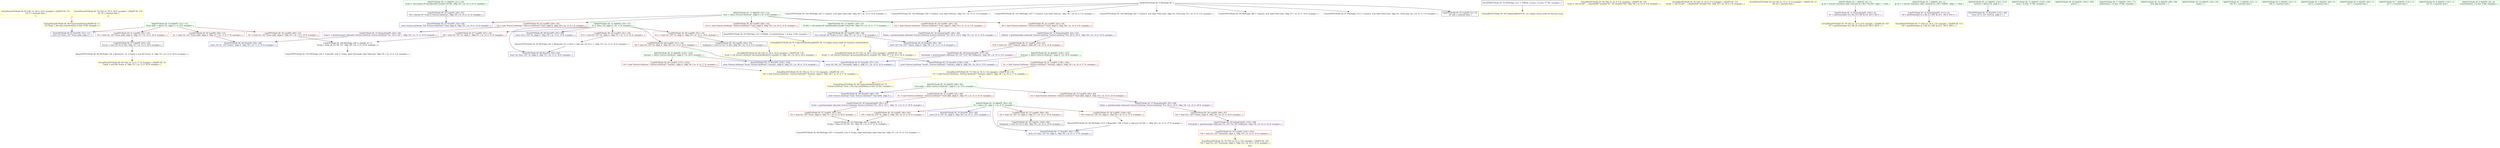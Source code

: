 digraph "VFG" {
	label="VFG";

	Node0x5faf82fee8d0 [shape=record,color=grey,label="{CmpVFGNode ID: 106 PAGEdge: [49 = cmp(48, 47, )]\n    %cmp = icmp slt i32 %6, %7, !dbg !44 \{ ln: 13  cl: 23  fl: example.c \}}"];
	Node0x5faf82fee8d0 -> Node0x5faf82fee1a0[style=solid];
	Node0x5faf82fee600 [shape=record,color=grey,label="{CmpVFGNode ID: 105 PAGEdge: [94 = cmp(93, 90, )]\n    %cmp = icmp slt i32 %0, %2, !dbg !32 \{ ln: 21  cl: 23  fl: example.c \}}"];
	Node0x5faf82fee600 -> Node0x5faf82fed6b0[style=solid];
	Node0x5faf82fee3d0 [shape=record,color=grey,label="{UnaryOPVFGNode ID: 104 PAGEdge: [45 = Unary(3, )]      br label %for.cond, !dbg !40 \{ ln: 13  cl: 10  fl: example.c \}}"];
	Node0x5faf82fee1a0 [shape=record,color=grey,label="{UnaryOPVFGNode ID: 103 PAGEdge: [50 = Unary(49, )]      br i1 %cmp, label %for.body, label %for.end, !dbg !45 \{ ln: 13  cl: 5  fl: example.c \}}"];
	Node0x5faf82fedf70 [shape=record,color=grey,label="{UnaryOPVFGNode ID: 102 PAGEdge: [59 = Unary(3, )]      br label %for.inc, !dbg !52 \{ ln: 15  cl: 5  fl: example.c \}}"];
	Node0x5faf82fedd40 [shape=record,color=grey,label="{UnaryOPVFGNode ID: 101 PAGEdge: [107 = Unary(3, )]      br label %for.inc, !dbg !39 \{ ln: 23  cl: 5  fl: example.c \}}"];
	Node0x5faf82fedb10 [shape=record,color=grey,label="{UnaryOPVFGNode ID: 100 PAGEdge: [65 = Unary(3, )]      br label %for.cond, !dbg !54, !llvm.loop !55 \{ ln: 13  cl: 5  fl: example.c \}}"];
	Node0x5faf82fed8e0 [shape=record,color=grey,label="{UnaryOPVFGNode ID: 99 PAGEdge: [88 = Unary(3, )]      br label %for.cond, !dbg !27 \{ ln: 21  cl: 10  fl: example.c \}}"];
	Node0x5faf82fed6b0 [shape=record,color=grey,label="{UnaryOPVFGNode ID: 98 PAGEdge: [95 = Unary(94, )]      br i1 %cmp, label %for.body, label %for.end, !dbg !33 \{ ln: 21  cl: 5  fl: example.c \}}"];
	Node0x5faf82fed410 [shape=record,color=grey,label="{UnaryOPVFGNode ID: 97 PAGEdge: [112 = Unary(3, )]      br label %for.cond, !dbg !41, !llvm.loop !42 \{ ln: 21  cl: 5  fl: example.c \}}"];
	Node0x5faf82fed1b0 [shape=record,color=grey,label="{BinaryOPVFGNode ID: 96 PAGEdge: [34 = Binary(35, 33, )]      %mul = mul i64 %conv, 4, !dbg !32 \{ ln: 12  cl: 29  fl: example.c \}}"];
	Node0x5faf82fed1b0 -> Node0x5faf82feb810[style=solid];
	Node0x5faf82fe3c90 [shape=record,color=grey,label="{BinaryOPVFGNode ID: 95 PAGEdge: [62 = Binary(63, 61, )]      %inc = add nsw i32 %12, 1, !dbg !53 \{ ln: 13  cl: 32  fl: example.c \}}"];
	Node0x5faf82fe3c90 -> Node0x5faf82fea9d0[style=solid];
	Node0x5faf82fa3780 [shape=record,color=grey,label="{BinaryOPVFGNode ID: 94 PAGEdge: [110 = Binary(63, 109, )]      %inc = add nsw i32 %8, 1, !dbg !40 \{ ln: 21  cl: 37  fl: example.c \}}"];
	Node0x5faf82fa3780 -> Node0x5faf82fead60[style=solid];
	Node0x5faf82fecaf0 [shape=record,color=black,label="{IntraPHIVFGNode ID: 93 PAGEdge: [10 = PHI(66, )]    createIntArray \{ in line: 9 file: example.c \}}"];
	Node0x5faf82fecaf0 -> Node0x5faf82fec700[style=solid];
	Node0x5faf82fa3680 [shape=record,color=black,label="{IntraPHIVFGNode ID: 92 PAGEdge: [121 = PHI(44, )]    main \{ in line: 27 file: example.c \}}"];
	Node0x5faf82fa3680 -> Node0x5faf82fec520[style=solid];
	Node0x5faf82fec700 [shape=record,color=yellow,penwidth=2,label="{FormalRetVFGNode ID: 91 Fun[createIntArray]RetPN ID: 10 unique return node for function createIntArray|{<s0>5|<s1>6}}"];
	Node0x5faf82fec700:s0 -> Node0x5faf82febcd0[style=solid,color=blue];
	Node0x5faf82fec700:s1 -> Node0x5faf82fec0f0[style=solid,color=blue];
	Node0x5faf82fec520 [shape=record,color=yellow,penwidth=2,label="{FormalRetVFGNode ID: 90 Fun[main]RetPN ID: 121 unique return node for function main}"];
	Node0x5faf82fe4470 [shape=record,color=yellow,penwidth=2,label="{FormalParmVFGNode ID: 89 Fun[createIntArray]ValPN ID: 11\n i32 %size \{ 0th arg createIntArray in line: 9 file: example.c \}}"];
	Node0x5faf82fe4470 -> Node0x5faf82fea2b0[style=solid];
	Node0x5faf82fa35b0 [shape=record,color=yellow,penwidth=2,label="{FormalParmVFGNode ID: 88 Fun[useIntArray]ValPN ID: 79\n %struct.IntArray* %arr \{ 0th arg useIntArray in line: 19 file: example.c \}}"];
	Node0x5faf82fa35b0 -> Node0x5faf82feab00[style=solid];
	Node0x5faf82fec0f0 [shape=record,color=yellow,penwidth=2,label="{ActualRetVFGNode ID: 87 CS[\{ ln: 29  cl: 24  fl: example.c \}]ValPN ID: 134\n   %call1 = call %struct.IntArray* @createIntArray(i32 noundef 10), !dbg !27 \{ ln: 29  cl: 24  fl: example.c \}}"];
	Node0x5faf82fec0f0 -> Node0x5faf82feb0f0[style=solid];
	Node0x5faf82febf90 [shape=record,color=yellow,penwidth=2,label="{ActualRetVFGNode ID: 86 CS[\{ ln: 22  cl: 9  fl: example.c \}]ValPN ID: 104\n   %call = call i32 (i8*, ...) @printf(i8* noundef %7, i32 noundef %6), !dbg !38 \{ ln: 22  cl: 9  fl: example.c \}}"];
	Node0x5faf82febe30 [shape=record,color=yellow,penwidth=2,label="{ActualRetVFGNode ID: 85 CS[\{ ln: 24  cl: 5  fl: example.c \}]ValPN ID: 114\n   %call1 = call i32 (i8*, ...) @printf(i8* noundef %9), !dbg !45 \{ ln: 24  cl: 5  fl: example.c \}}"];
	Node0x5faf82febcd0 [shape=record,color=yellow,penwidth=2,label="{ActualRetVFGNode ID: 84 CS[\{ ln: 28  cl: 24  fl: example.c \}]ValPN ID: 130\n   %call = call %struct.IntArray* @createIntArray(i32 noundef 5), !dbg !24 \{ ln: 28  cl: 24  fl: example.c \}}"];
	Node0x5faf82febcd0 -> Node0x5faf82feafc0[style=solid];
	Node0x5faf82febba0 [shape=record,color=yellow,penwidth=2,label="{ActualParmVFGNode ID: 83 CS[\{ ln: 10  cl: 21  fl: example.c \}]ValPN ID: 23\n i64 16 \{ constant data \}}"];
	Node0x5faf82feba70 [shape=record,color=yellow,penwidth=2,label="{ActualParmVFGNode ID: 82 CS[\{ ln: 28  cl: 24  fl: example.c \}]ValPN ID: 131\n i32 5 \{ constant data \}|{<s0>5}}"];
	Node0x5faf82feba70:s0 -> Node0x5faf82fe4470[style=solid,color=red];
	Node0x5faf82feb940 [shape=record,color=yellow,penwidth=2,label="{ActualParmVFGNode ID: 81 CS[\{ ln: 31  cl: 5  fl: example.c \}]ValPN ID: 137\n   %0 = load %struct.IntArray*, %struct.IntArray** %array1, align 8, !dbg !28 \{ ln: 31  cl: 17  fl: example.c \}|{<s0>7}}"];
	Node0x5faf82feb940:s0 -> Node0x5faf82fa35b0[style=solid,color=red];
	Node0x5faf82feb810 [shape=record,color=yellow,penwidth=2,label="{ActualParmVFGNode ID: 80 CS[\{ ln: 12  cl: 17  fl: example.c \}]ValPN ID: 34\n   %mul = mul i64 %conv, 4, !dbg !32 \{ ln: 12  cl: 29  fl: example.c \}}"];
	Node0x5faf82feb6e0 [shape=record,color=yellow,penwidth=2,label="{ActualParmVFGNode ID: 79 CS[\{ ln: 22  cl: 9  fl: example.c \}]ValPN ID: 102\n   %6 = load i32, i32* %arrayidx, align 4, !dbg !34 \{ ln: 22  cl: 23  fl: example.c \}}"];
	Node0x5faf82feb5b0 [shape=record,color=yellow,penwidth=2,label="{ActualParmVFGNode ID: 78 CS[\{ ln: 22  cl: 9  fl: example.c \}]ValPN ID: 103\n   %7 = getelementptr [4 x i8], [4 x i8]* @.str, i64 0, i64 0 \{  \}}"];
	Node0x5faf82feb480 [shape=record,color=yellow,penwidth=2,label="{ActualParmVFGNode ID: 77 CS[\{ ln: 24  cl: 5  fl: example.c \}]ValPN ID: 113\n   %9 = getelementptr [2 x i8], [2 x i8]* @.str.1, i64 0, i64 0 \{  \}}"];
	Node0x5faf82feb350 [shape=record,color=yellow,penwidth=2,label="{ActualParmVFGNode ID: 76 CS[\{ ln: 29  cl: 24  fl: example.c \}]ValPN ID: 135\n i32 10 \{ constant data \}|{<s0>6}}"];
	Node0x5faf82feb350:s0 -> Node0x5faf82fe4470[style=solid,color=red];
	Node0x5faf82feb220 [shape=record,color=yellow,penwidth=2,label="{ActualParmVFGNode ID: 75 CS[\{ ln: 32  cl: 5  fl: example.c \}]ValPN ID: 139\n   %1 = load %struct.IntArray*, %struct.IntArray** %array2, align 8, !dbg !30 \{ ln: 32  cl: 17  fl: example.c \}|{<s0>8}}"];
	Node0x5faf82feb220:s0 -> Node0x5faf82fa35b0[style=solid,color=red];
	Node0x5faf82feb0f0 [shape=record,color=blue,label="{StoreVFGNode ID: 74 StorePE: [126\<--134]  \n   store %struct.IntArray* %call1, %struct.IntArray** %array2, align 8, !dbg !26 \{ ln: 29  cl: 15  fl: example.c \}}"];
	Node0x5faf82feafc0 [shape=record,color=blue,label="{StoreVFGNode ID: 73 StorePE: [124\<--130]  \n   store %struct.IntArray* %call, %struct.IntArray** %array1, align 8, !dbg !23 \{ ln: 28  cl: 15  fl: example.c \}}"];
	Node0x5faf82feae90 [shape=record,color=blue,label="{StoreVFGNode ID: 72 StorePE: [122\<--44]  \n   store i32 0, i32* %retval, align 4 \{  \}}"];
	Node0x5faf82fead60 [shape=record,color=blue,label="{StoreVFGNode ID: 71 StorePE: [82\<--110]  \n   store i32 %inc, i32* %i, align 4, !dbg !40 \{ ln: 21  cl: 37  fl: example.c \}}"];
	Node0x5faf82feac30 [shape=record,color=blue,label="{StoreVFGNode ID: 70 StorePE: [82\<--44]  \n   store i32 0, i32* %i, align 4, !dbg !26 \{ ln: 21  cl: 14  fl: example.c \}}"];
	Node0x5faf82feab00 [shape=record,color=blue,label="{StoreVFGNode ID: 69 StorePE: [80\<--79]  \n   store %struct.IntArray* %arr, %struct.IntArray** %arr.addr, align 8 \{  \}}"];
	Node0x5faf82fea9d0 [shape=record,color=blue,label="{StoreVFGNode ID: 68 StorePE: [16\<--62]  \n   store i32 %inc, i32* %i, align 4, !dbg !53 \{ ln: 13  cl: 32  fl: example.c \}}"];
	Node0x5faf82fea8a0 [shape=record,color=blue,label="{StoreVFGNode ID: 67 StorePE: [57\<--51]  \n   store i32 %8, i32* %arrayidx, align 4, !dbg !51 \{ ln: 14  cl: 22  fl: example.c \}}"];
	Node0x5faf82fea770 [shape=record,color=blue,label="{StoreVFGNode ID: 66 StorePE: [16\<--44]  \n   store i32 0, i32* %i, align 4, !dbg !39 \{ ln: 13  cl: 14  fl: example.c \}}"];
	Node0x5faf82fea640 [shape=record,color=blue,label="{StoreVFGNode ID: 65 StorePE: [40\<--38]  \n   store i32* %4, i32** %data, align 8, !dbg !36 \{ ln: 12  cl: 15  fl: example.c \}}"];
	Node0x5faf82fea510 [shape=record,color=blue,label="{StoreVFGNode ID: 64 StorePE: [30\<--28]  \n   store i32 %1, i32* %size1, align 8, !dbg !30 \{ ln: 11  cl: 15  fl: example.c \}}"];
	Node0x5faf82fea3e0 [shape=record,color=blue,label="{StoreVFGNode ID: 63 StorePE: [14\<--26]  \n   store %struct.IntArray* %0, %struct.IntArray** %arr, align 8, !dbg !25 \{ ln: 10  cl: 15  fl: example.c \}}"];
	Node0x5faf82fea2b0 [shape=record,color=blue,label="{StoreVFGNode ID: 62 StorePE: [12\<--11]  \n   store i32 %size, i32* %size.addr, align 4 \{  \}}"];
	Node0x5faf82fea150 [shape=record,color=red,label="{LoadVFGNode ID: 61 LoadPE: [139\<--126]  \n   %1 = load %struct.IntArray*, %struct.IntArray** %array2, align 8, !dbg !30 \{ ln: 32  cl: 17  fl: example.c \}}"];
	Node0x5faf82fea150 -> Node0x5faf82feb220[style=solid];
	Node0x5faf82fe9bf0 [shape=record,color=red,label="{LoadVFGNode ID: 60 LoadPE: [137\<--124]  \n   %0 = load %struct.IntArray*, %struct.IntArray** %array1, align 8, !dbg !28 \{ ln: 31  cl: 17  fl: example.c \}}"];
	Node0x5faf82fe9bf0 -> Node0x5faf82feb940[style=solid];
	Node0x5faf82fe9a90 [shape=record,color=red,label="{LoadVFGNode ID: 59 LoadPE: [102\<--101]  \n   %6 = load i32, i32* %arrayidx, align 4, !dbg !34 \{ ln: 22  cl: 23  fl: example.c \}}"];
	Node0x5faf82fe9a90 -> Node0x5faf82feb6e0[style=solid];
	Node0x5faf82fe6ff0 [shape=record,color=black,label="{CopyVFGNode ID: 28 CopyPE: [38\<--36]  \n   %4 = bitcast i8* %call2 to i32*, !dbg !33 \{ ln: 12  cl: 17  fl: example.c \}}"];
	Node0x5faf82fe6ff0 -> Node0x5faf82fea640[style=solid];
	Node0x5faf82fe6e90 [shape=record,color=black,label="{CopyVFGNode ID: 27 CopyPE: [33\<--32]  \n   %conv = sext i32 %3 to i64, !dbg !31 \{ ln: 12  cl: 24  fl: example.c \}}"];
	Node0x5faf82fe6e90 -> Node0x5faf82fed1b0[style=solid];
	Node0x5faf82fe6d30 [shape=record,color=black,label="{CopyVFGNode ID: 26 CopyPE: [26\<--21]  \n   %0 = bitcast i8* %call to %struct.IntArray*, !dbg !26 \{ ln: 10  cl: 21  fl: example.c \}}"];
	Node0x5faf82fe6d30 -> Node0x5faf82fea3e0[style=solid];
	Node0x5faf82fe6bd0 [shape=record,color=black,label="{CopyVFGNode ID: 25 CopyPE: [2\<--3]  \n i8* null \{ constant data \}}"];
	Node0x5faf82fe6a70 [shape=record,color=green,label="{AddrVFGNode ID: 24 AddrPE: [126\<--127]  \n   %array2 = alloca %struct.IntArray*, align 8 \{ ln: 29 fl: example.c \}}"];
	Node0x5faf82fe6a70 -> Node0x5faf82fea150[style=solid];
	Node0x5faf82fe6a70 -> Node0x5faf82feb0f0[style=solid];
	Node0x5faf82fe6910 [shape=record,color=green,label="{AddrVFGNode ID: 23 AddrPE: [124\<--125]  \n   %array1 = alloca %struct.IntArray*, align 8 \{ ln: 28 fl: example.c \}}"];
	Node0x5faf82fe6910 -> Node0x5faf82fe9bf0[style=solid];
	Node0x5faf82fe6910 -> Node0x5faf82feafc0[style=solid];
	Node0x5faf82fe6750 [shape=record,color=green,label="{AddrVFGNode ID: 22 AddrPE: [122\<--123]  \n   %retval = alloca i32, align 4 \{  \}}"];
	Node0x5faf82fe6750 -> Node0x5faf82feae90[style=solid];
	Node0x5faf82fe65f0 [shape=record,color=green,label="{AddrVFGNode ID: 21 AddrPE: [119\<--120]  \n main \{ in line: 27 file: example.c \}}"];
	Node0x5faf82fe63a0 [shape=record,color=green,label="{AddrVFGNode ID: 20 AddrPE: [105\<--106]  \n printf \{  \}}"];
	Node0x5faf82fe6240 [shape=record,color=green,label="{AddrVFGNode ID: 19 AddrPE: [82\<--83]  \n   %i = alloca i32, align 4 \{ ln: 21 fl: example.c \}}"];
	Node0x5faf82fe6240 -> Node0x5faf82fe93b0[style=solid];
	Node0x5faf82fe6240 -> Node0x5faf82fe9510[style=solid];
	Node0x5faf82fe6240 -> Node0x5faf82fe9670[style=solid];
	Node0x5faf82fe6240 -> Node0x5faf82feac30[style=solid];
	Node0x5faf82fe6240 -> Node0x5faf82fead60[style=solid];
	Node0x5faf82fe60e0 [shape=record,color=green,label="{AddrVFGNode ID: 18 AddrPE: [80\<--81]  \n   %arr.addr = alloca %struct.IntArray*, align 8 \{ ln: 19 fl: example.c \}}"];
	Node0x5faf82fe60e0 -> Node0x5faf82fe90f0[style=solid];
	Node0x5faf82fe60e0 -> Node0x5faf82fe9250[style=solid];
	Node0x5faf82fe60e0 -> Node0x5faf82feab00[style=solid];
	Node0x5faf82fe5f80 [shape=record,color=green,label="{AddrVFGNode ID: 17 AddrPE: [76\<--77]  \n useIntArray \{ in line: 19 file: example.c \}}"];
	Node0x5faf82fe5e20 [shape=record,color=green,label="{AddrVFGNode ID: 16 AddrPE: [68\<--69]  \n llvm.dbg.declare \{  \}}"];
	Node0x5faf82fe5cc0 [shape=record,color=green,label="{AddrVFGNode ID: 15 AddrPE: [36\<--37]  \n   %call2 = call noalias i8* @malloc(i64 noundef %mul) #4, !dbg !33 \{ ln: 12  cl: 17  fl: example.c \}}"];
	Node0x5faf82fe5cc0 -> Node0x5faf82fe6ff0[style=solid];
	Node0x5faf82fe5a70 [shape=record,color=green,label="{AddrVFGNode ID: 14 AddrPE: [24\<--25]  \n malloc \{  \}}"];
	Node0x5faf82fe5910 [shape=record,color=green,label="{AddrVFGNode ID: 13 AddrPE: [21\<--22]  \n   %call = call noalias i8* @malloc(i64 noundef 16) #4, !dbg !26 \{ ln: 10  cl: 21  fl: example.c \}}"];
	Node0x5faf82fe5910 -> Node0x5faf82fe6d30[style=solid];
	Node0x5faf82f49cb0 [shape=record,color=grey,label="{NullPtrVFGNode ID: 0 PAGNode ID: 3\n}"];
	Node0x5faf82f49cb0 -> Node0x5faf82fe6bd0[style=solid];
	Node0x5faf82f49cb0 -> Node0x5faf82fed410[style=solid];
	Node0x5faf82f49cb0 -> Node0x5faf82fed8e0[style=solid];
	Node0x5faf82f49cb0 -> Node0x5faf82fedb10[style=solid];
	Node0x5faf82f49cb0 -> Node0x5faf82fedd40[style=solid];
	Node0x5faf82f49cb0 -> Node0x5faf82fedf70[style=solid];
	Node0x5faf82f49cb0 -> Node0x5faf82fee3d0[style=solid];
	Node0x5faf82fa3840 [shape=record,color=green,label="{AddrVFGNode ID: 1 AddrPE: [4\<--1]  \n @.str = private unnamed_addr constant [4 x i8] c\"%d \\00\", align 1 \{ Glob  \}}"];
	Node0x5faf82fa3840 -> Node0x5faf82fe7410[style=solid];
	Node0x5faf82fe2de0 [shape=record,color=green,label="{AddrVFGNode ID: 2 AddrPE: [6\<--1]  \n @.str.1 = private unnamed_addr constant [2 x i8] c\"\\0A\\00\", align 1 \{ Glob  \}}"];
	Node0x5faf82fe2de0 -> Node0x5faf82fe7570[style=solid];
	Node0x5faf82fe2e70 [shape=record,color=green,label="{AddrVFGNode ID: 3 AddrPE: [23\<--1]  \n i64 16 \{ constant data \}}"];
	Node0x5faf82fe2f00 [shape=record,color=green,label="{AddrVFGNode ID: 4 AddrPE: [35\<--1]  \n i64 4 \{ constant data \}}"];
	Node0x5faf82fe2f90 [shape=record,color=green,label="{AddrVFGNode ID: 5 AddrPE: [44\<--1]  \n i32 0 \{ constant data \}}"];
	Node0x5faf82fe3080 [shape=record,color=green,label="{AddrVFGNode ID: 6 AddrPE: [63\<--1]  \n i32 1 \{ constant data \}}"];
	Node0x5faf82fe31a0 [shape=record,color=green,label="{AddrVFGNode ID: 7 AddrPE: [131\<--1]  \n i32 5 \{ constant data \}}"];
	Node0x5faf82fe32c0 [shape=record,color=green,label="{AddrVFGNode ID: 8 AddrPE: [135\<--1]  \n i32 10 \{ constant data \}}"];
	Node0x5faf82fe33e0 [shape=record,color=green,label="{AddrVFGNode ID: 9 AddrPE: [8\<--9]  \n createIntArray \{ in line: 9 file: example.c \}}"];
	Node0x5faf82fe3500 [shape=record,color=green,label="{AddrVFGNode ID: 10 AddrPE: [12\<--13]  \n   %size.addr = alloca i32, align 4 \{ ln: 9 fl: example.c \}}"];
	Node0x5faf82fe3500 -> Node0x5faf82fe8070[style=solid];
	Node0x5faf82fe3500 -> Node0x5faf82fe81d0[style=solid];
	Node0x5faf82fe3500 -> Node0x5faf82fe8330[style=solid];
	Node0x5faf82fe3500 -> Node0x5faf82fea2b0[style=solid];
	Node0x5faf82fe3740 [shape=record,color=green,label="{AddrVFGNode ID: 11 AddrPE: [14\<--15]  \n   %arr = alloca %struct.IntArray*, align 8 \{ ln: 10 fl: example.c \}}"];
	Node0x5faf82fe3740 -> Node0x5faf82fe8490[style=solid];
	Node0x5faf82fe3740 -> Node0x5faf82fe85f0[style=solid];
	Node0x5faf82fe3740 -> Node0x5faf82fe8750[style=solid];
	Node0x5faf82fe3740 -> Node0x5faf82fe88b0[style=solid];
	Node0x5faf82fe3740 -> Node0x5faf82fea3e0[style=solid];
	Node0x5faf82fe38a0 [shape=record,color=green,label="{AddrVFGNode ID: 12 AddrPE: [16\<--17]  \n   %i = alloca i32, align 4 \{ ln: 13 fl: example.c \}}"];
	Node0x5faf82fe38a0 -> Node0x5faf82fe8a10[style=solid];
	Node0x5faf82fe38a0 -> Node0x5faf82fe8b70[style=solid];
	Node0x5faf82fe38a0 -> Node0x5faf82fe8cd0[style=solid];
	Node0x5faf82fe38a0 -> Node0x5faf82fe8e30[style=solid];
	Node0x5faf82fe38a0 -> Node0x5faf82fea770[style=solid];
	Node0x5faf82fe38a0 -> Node0x5faf82fea9d0[style=solid];
	Node0x5faf82fe7150 [shape=record,color=black,label="{CopyVFGNode ID: 29 CopyPE: [56\<--55]  \n   %idxprom = sext i32 %11 to i64, !dbg !48 \{ ln: 14  cl: 9  fl: example.c \}}"];
	Node0x5faf82fe72b0 [shape=record,color=black,label="{CopyVFGNode ID: 30 CopyPE: [100\<--99]  \n   %idxprom = sext i32 %5 to i64, !dbg !34 \{ ln: 22  cl: 23  fl: example.c \}}"];
	Node0x5faf82fe7410 [shape=record,color=purple,label="{GepVFGNode ID: 31 NormalGepPE: [103\<--4]  \n   %7 = getelementptr [4 x i8], [4 x i8]* @.str, i64 0, i64 0 \{  \}}"];
	Node0x5faf82fe7410 -> Node0x5faf82feb5b0[style=solid];
	Node0x5faf82fe7570 [shape=record,color=purple,label="{GepVFGNode ID: 32 NormalGepPE: [113\<--6]  \n   %9 = getelementptr [2 x i8], [2 x i8]* @.str.1, i64 0, i64 0 \{  \}}"];
	Node0x5faf82fe7570 -> Node0x5faf82feb480[style=solid];
	Node0x5faf82fe76d0 [shape=record,color=purple,label="{GepVFGNode ID: 33 NormalGepPE: [30\<--29]  \n   %size1 = getelementptr inbounds %struct.IntArray, %struct.IntArray* %2, i32 0, i32 1, !dbg !29 \{ ln: 11  cl: 10  fl: example.c \}}"];
	Node0x5faf82fe76d0 -> Node0x5faf82fea510[style=solid];
	Node0x5faf82fe7830 [shape=record,color=purple,label="{GepVFGNode ID: 34 NormalGepPE: [40\<--39]  \n   %data = getelementptr inbounds %struct.IntArray, %struct.IntArray* %5, i32 0, i32 0, !dbg !35 \{ ln: 12  cl: 10  fl: example.c \}}"];
	Node0x5faf82fe7830 -> Node0x5faf82fea640[style=solid];
	Node0x5faf82fe7990 [shape=record,color=purple,label="{GepVFGNode ID: 35 NormalGepPE: [53\<--52]  \n   %data4 = getelementptr inbounds %struct.IntArray, %struct.IntArray* %9, i32 0, i32 0, !dbg !49 \{ ln: 14  cl: 14  fl: example.c \}}"];
	Node0x5faf82fe7990 -> Node0x5faf82fe8f90[style=solid];
	Node0x5faf82fe7af0 [shape=record,color=purple,label="{GepVFGNode ID: 36 NormalGepPE: [92\<--91]  \n   %size = getelementptr inbounds %struct.IntArray, %struct.IntArray* %1, i32 0, i32 1, !dbg !31 \{ ln: 21  cl: 30  fl: example.c \}}"];
	Node0x5faf82fe7af0 -> Node0x5faf82fe97d0[style=solid];
	Node0x5faf82fe7c50 [shape=record,color=purple,label="{GepVFGNode ID: 37 NormalGepPE: [97\<--96]  \n   %data = getelementptr inbounds %struct.IntArray, %struct.IntArray* %3, i32 0, i32 0, !dbg !36 \{ ln: 22  cl: 28  fl: example.c \}}"];
	Node0x5faf82fe7c50 -> Node0x5faf82fe9930[style=solid];
	Node0x5faf82fe7db0 [shape=record,color=purple,label="{GepVFGNode ID: 38 VariantGepPE: [57\<--54]  \n   %arrayidx = getelementptr inbounds i32, i32* %10, i64 %idxprom, !dbg !48 \{ ln: 14  cl: 9  fl: example.c \}}"];
	Node0x5faf82fe7db0 -> Node0x5faf82fea8a0[style=solid];
	Node0x5faf82fe7f10 [shape=record,color=purple,label="{GepVFGNode ID: 39 VariantGepPE: [101\<--98]  \n   %arrayidx = getelementptr inbounds i32, i32* %4, i64 %idxprom, !dbg !34 \{ ln: 22  cl: 23  fl: example.c \}}"];
	Node0x5faf82fe7f10 -> Node0x5faf82fe9a90[style=solid];
	Node0x5faf82fe8070 [shape=record,color=red,label="{LoadVFGNode ID: 40 LoadPE: [28\<--12]  \n   %1 = load i32, i32* %size.addr, align 4, !dbg !27 \{ ln: 11  cl: 17  fl: example.c \}}"];
	Node0x5faf82fe8070 -> Node0x5faf82fea510[style=solid];
	Node0x5faf82fe81d0 [shape=record,color=red,label="{LoadVFGNode ID: 41 LoadPE: [32\<--12]  \n   %3 = load i32, i32* %size.addr, align 4, !dbg !31 \{ ln: 12  cl: 24  fl: example.c \}}"];
	Node0x5faf82fe81d0 -> Node0x5faf82fe6e90[style=solid];
	Node0x5faf82fe8330 [shape=record,color=red,label="{LoadVFGNode ID: 42 LoadPE: [48\<--12]  \n   %7 = load i32, i32* %size.addr, align 4, !dbg !43 \{ ln: 13  cl: 25  fl: example.c \}}"];
	Node0x5faf82fe8330 -> Node0x5faf82fee8d0[style=solid];
	Node0x5faf82fe8490 [shape=record,color=red,label="{LoadVFGNode ID: 43 LoadPE: [29\<--14]  \n   %2 = load %struct.IntArray*, %struct.IntArray** %arr, align 8, !dbg !28 \{ ln: 11  cl: 5  fl: example.c \}}"];
	Node0x5faf82fe8490 -> Node0x5faf82fe76d0[style=solid];
	Node0x5faf82fe85f0 [shape=record,color=red,label="{LoadVFGNode ID: 44 LoadPE: [39\<--14]  \n   %5 = load %struct.IntArray*, %struct.IntArray** %arr, align 8, !dbg !34 \{ ln: 12  cl: 5  fl: example.c \}}"];
	Node0x5faf82fe85f0 -> Node0x5faf82fe7830[style=solid];
	Node0x5faf82fe8750 [shape=record,color=red,label="{LoadVFGNode ID: 45 LoadPE: [52\<--14]  \n   %9 = load %struct.IntArray*, %struct.IntArray** %arr, align 8, !dbg !48 \{ ln: 14  cl: 9  fl: example.c \}}"];
	Node0x5faf82fe8750 -> Node0x5faf82fe7990[style=solid];
	Node0x5faf82fe88b0 [shape=record,color=red,label="{LoadVFGNode ID: 46 LoadPE: [66\<--14]  \n   %13 = load %struct.IntArray*, %struct.IntArray** %arr, align 8, !dbg !58 \{ ln: 16  cl: 12  fl: example.c \}}"];
	Node0x5faf82fe88b0 -> Node0x5faf82fecaf0[style=solid];
	Node0x5faf82fe8a10 [shape=record,color=red,label="{LoadVFGNode ID: 47 LoadPE: [47\<--16]  \n   %6 = load i32, i32* %i, align 4, !dbg !41 \{ ln: 13  cl: 21  fl: example.c \}}"];
	Node0x5faf82fe8a10 -> Node0x5faf82fee8d0[style=solid];
	Node0x5faf82fe8b70 [shape=record,color=red,label="{LoadVFGNode ID: 48 LoadPE: [51\<--16]  \n   %8 = load i32, i32* %i, align 4, !dbg !46 \{ ln: 14  cl: 24  fl: example.c \}}"];
	Node0x5faf82fe8b70 -> Node0x5faf82fea8a0[style=solid];
	Node0x5faf82fe8cd0 [shape=record,color=red,label="{LoadVFGNode ID: 49 LoadPE: [55\<--16]  \n   %11 = load i32, i32* %i, align 4, !dbg !50 \{ ln: 14  cl: 19  fl: example.c \}}"];
	Node0x5faf82fe8cd0 -> Node0x5faf82fe7150[style=solid];
	Node0x5faf82fe8e30 [shape=record,color=red,label="{LoadVFGNode ID: 50 LoadPE: [61\<--16]  \n   %12 = load i32, i32* %i, align 4, !dbg !53 \{ ln: 13  cl: 32  fl: example.c \}}"];
	Node0x5faf82fe8e30 -> Node0x5faf82fe3c90[style=solid];
	Node0x5faf82fe8f90 [shape=record,color=red,label="{LoadVFGNode ID: 51 LoadPE: [54\<--53]  \n   %10 = load i32*, i32** %data4, align 8, !dbg !49 \{ ln: 14  cl: 14  fl: example.c \}}"];
	Node0x5faf82fe8f90 -> Node0x5faf82fe7db0[style=solid];
	Node0x5faf82fe90f0 [shape=record,color=red,label="{LoadVFGNode ID: 52 LoadPE: [91\<--80]  \n   %1 = load %struct.IntArray*, %struct.IntArray** %arr.addr, align 8, !dbg !30 \{ ln: 21  cl: 25  fl: example.c \}}"];
	Node0x5faf82fe90f0 -> Node0x5faf82fe7af0[style=solid];
	Node0x5faf82fe9250 [shape=record,color=red,label="{LoadVFGNode ID: 53 LoadPE: [96\<--80]  \n   %3 = load %struct.IntArray*, %struct.IntArray** %arr.addr, align 8, !dbg !34 \{ ln: 22  cl: 23  fl: example.c \}}"];
	Node0x5faf82fe9250 -> Node0x5faf82fe7c50[style=solid];
	Node0x5faf82fe93b0 [shape=record,color=red,label="{LoadVFGNode ID: 54 LoadPE: [90\<--82]  \n   %0 = load i32, i32* %i, align 4, !dbg !28 \{ ln: 21  cl: 21  fl: example.c \}}"];
	Node0x5faf82fe93b0 -> Node0x5faf82fee600[style=solid];
	Node0x5faf82fe9510 [shape=record,color=red,label="{LoadVFGNode ID: 55 LoadPE: [99\<--82]  \n   %5 = load i32, i32* %i, align 4, !dbg !37 \{ ln: 22  cl: 33  fl: example.c \}}"];
	Node0x5faf82fe9510 -> Node0x5faf82fe72b0[style=solid];
	Node0x5faf82fe9670 [shape=record,color=red,label="{LoadVFGNode ID: 56 LoadPE: [109\<--82]  \n   %8 = load i32, i32* %i, align 4, !dbg !40 \{ ln: 21  cl: 37  fl: example.c \}}"];
	Node0x5faf82fe9670 -> Node0x5faf82fa3780[style=solid];
	Node0x5faf82fe97d0 [shape=record,color=red,label="{LoadVFGNode ID: 57 LoadPE: [93\<--92]  \n   %2 = load i32, i32* %size, align 8, !dbg !31 \{ ln: 21  cl: 30  fl: example.c \}}"];
	Node0x5faf82fe97d0 -> Node0x5faf82fee600[style=solid];
	Node0x5faf82fe9930 [shape=record,color=red,label="{LoadVFGNode ID: 58 LoadPE: [98\<--97]  \n   %4 = load i32*, i32** %data, align 8, !dbg !36 \{ ln: 22  cl: 28  fl: example.c \}}"];
	Node0x5faf82fe9930 -> Node0x5faf82fe7f10[style=solid];
}
